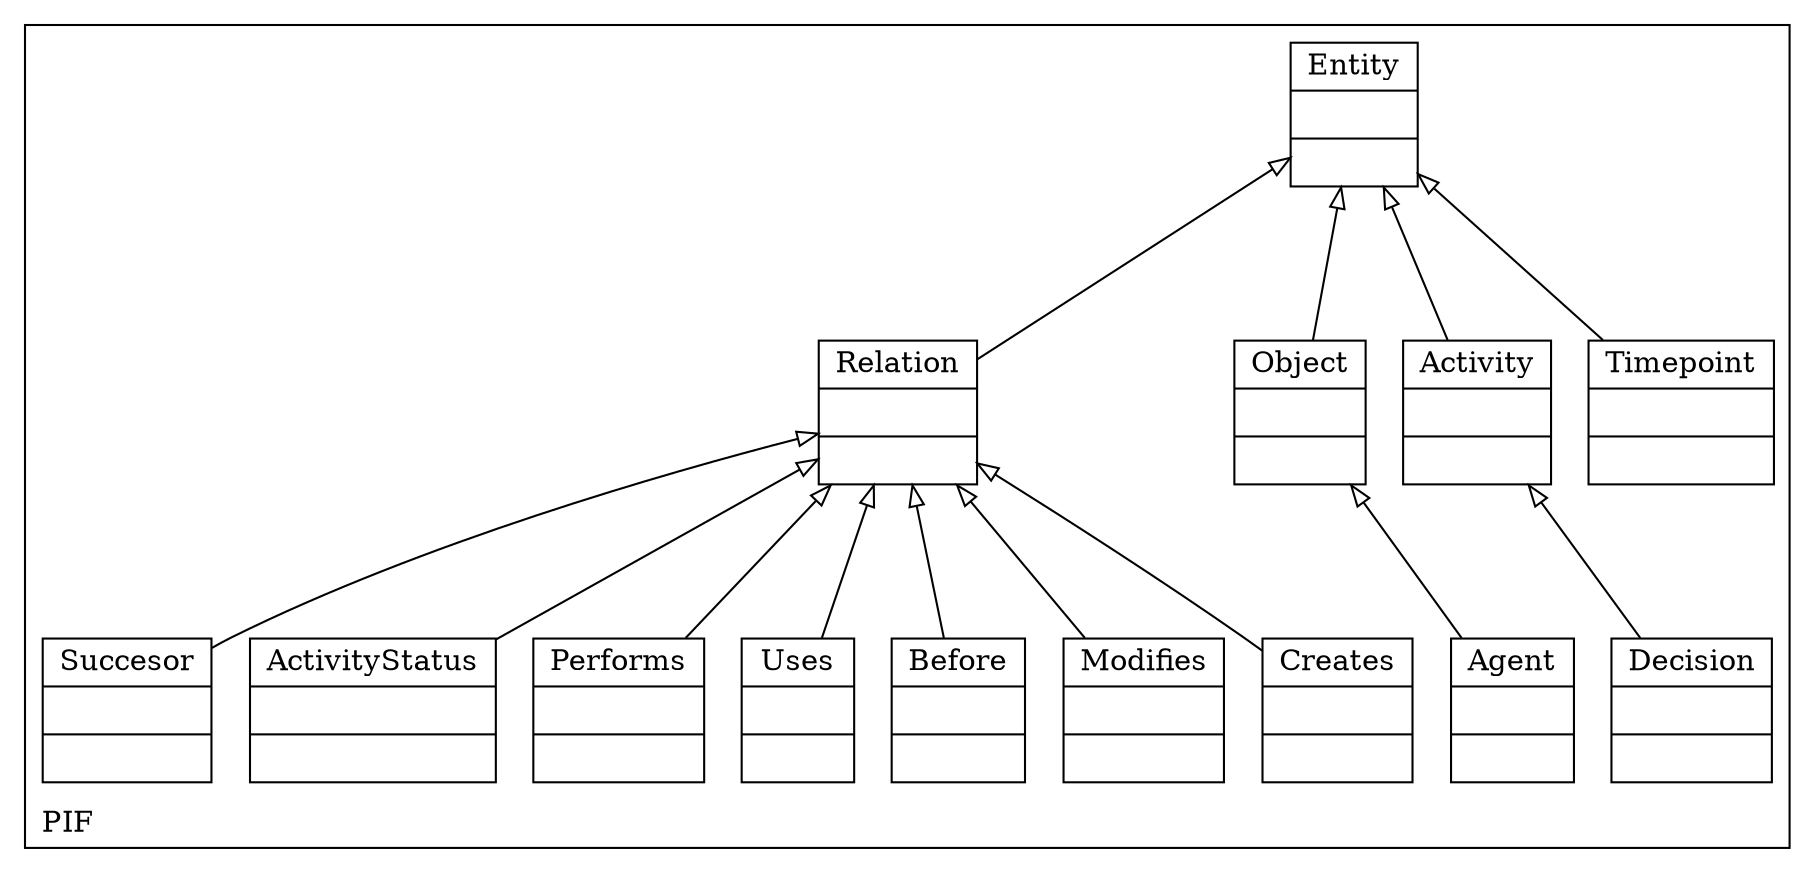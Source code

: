 digraph "KM3 Model in DOT" {
graph[rankdir=BT,labeljust=l,labelloc=t,nodeSep=0.75,compound=true];
 subgraph "cluster_PIF"{
labelloc=t
color=black
label=PIF
 node[shape=record];
Entity[label="{Entity| | }"]
;
 node[shape=record];
Activity[label="{Activity| | }"]
 Activity->Entity[arrowhead=onormal,group=Entity,minlen=2,constraint=true,]
;
 node[shape=record];
Object[label="{Object| | }"]
 Object->Entity[arrowhead=onormal,group=Entity,minlen=2,constraint=true,]
;
 node[shape=record];
Timepoint[label="{Timepoint| | }"]
 Timepoint->Entity[arrowhead=onormal,group=Entity,minlen=2,constraint=true,]
;
 node[shape=record];
Relation[label="{Relation| | }"]
 Relation->Entity[arrowhead=onormal,group=Entity,minlen=2,constraint=true,]
;
 node[shape=record];
Decision[label="{Decision| | }"]
 Decision->Activity[arrowhead=onormal,group=Activity,minlen=2,constraint=true,]
;
 node[shape=record];
Agent[label="{Agent| | }"]
 Agent->Object[arrowhead=onormal,group=Object,minlen=2,constraint=true,]
;
 node[shape=record];
Creates[label="{Creates| | }"]
 Creates->Relation[arrowhead=onormal,group=Relation,minlen=2,constraint=true,]
;
 node[shape=record];
Modifies[label="{Modifies| | }"]
 Modifies->Relation[arrowhead=onormal,group=Relation,minlen=2,constraint=true,]
;
 node[shape=record];
Before[label="{Before| | }"]
 Before->Relation[arrowhead=onormal,group=Relation,minlen=2,constraint=true,]
;
 node[shape=record];
Uses[label="{Uses| | }"]
 Uses->Relation[arrowhead=onormal,group=Relation,minlen=2,constraint=true,]
;
 node[shape=record];
Performs[label="{Performs| | }"]
 Performs->Relation[arrowhead=onormal,group=Relation,minlen=2,constraint=true,]
;
 node[shape=record];
ActivityStatus[label="{ActivityStatus| | }"]
 ActivityStatus->Relation[arrowhead=onormal,group=Relation,minlen=2,constraint=true,]
;
 node[shape=record];
Succesor[label="{Succesor| | }"]
 Succesor->Relation[arrowhead=onormal,group=Relation,minlen=2,constraint=true,]
;

}
}
